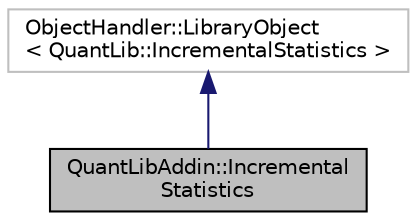 digraph "QuantLibAddin::IncrementalStatistics"
{
  edge [fontname="Helvetica",fontsize="10",labelfontname="Helvetica",labelfontsize="10"];
  node [fontname="Helvetica",fontsize="10",shape=record];
  Node0 [label="QuantLibAddin::Incremental\lStatistics",height=0.2,width=0.4,color="black", fillcolor="grey75", style="filled", fontcolor="black"];
  Node1 -> Node0 [dir="back",color="midnightblue",fontsize="10",style="solid",fontname="Helvetica"];
  Node1 [label="ObjectHandler::LibraryObject\l\< QuantLib::IncrementalStatistics \>",height=0.2,width=0.4,color="grey75", fillcolor="white", style="filled"];
}
